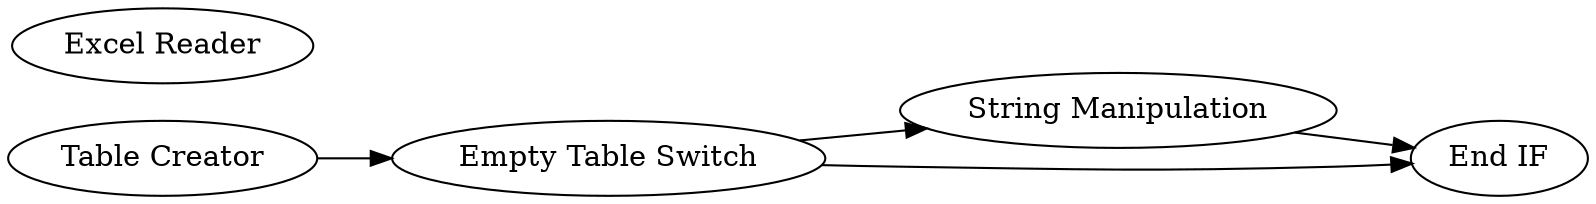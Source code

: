 digraph {
	26 [label="Empty Table Switch"]
	27 [label="Table Creator"]
	28 [label="String Manipulation"]
	29 [label="Excel Reader"]
	30 [label="End IF"]
	26 -> 28
	26 -> 30
	27 -> 26
	28 -> 30
	rankdir=LR
}
